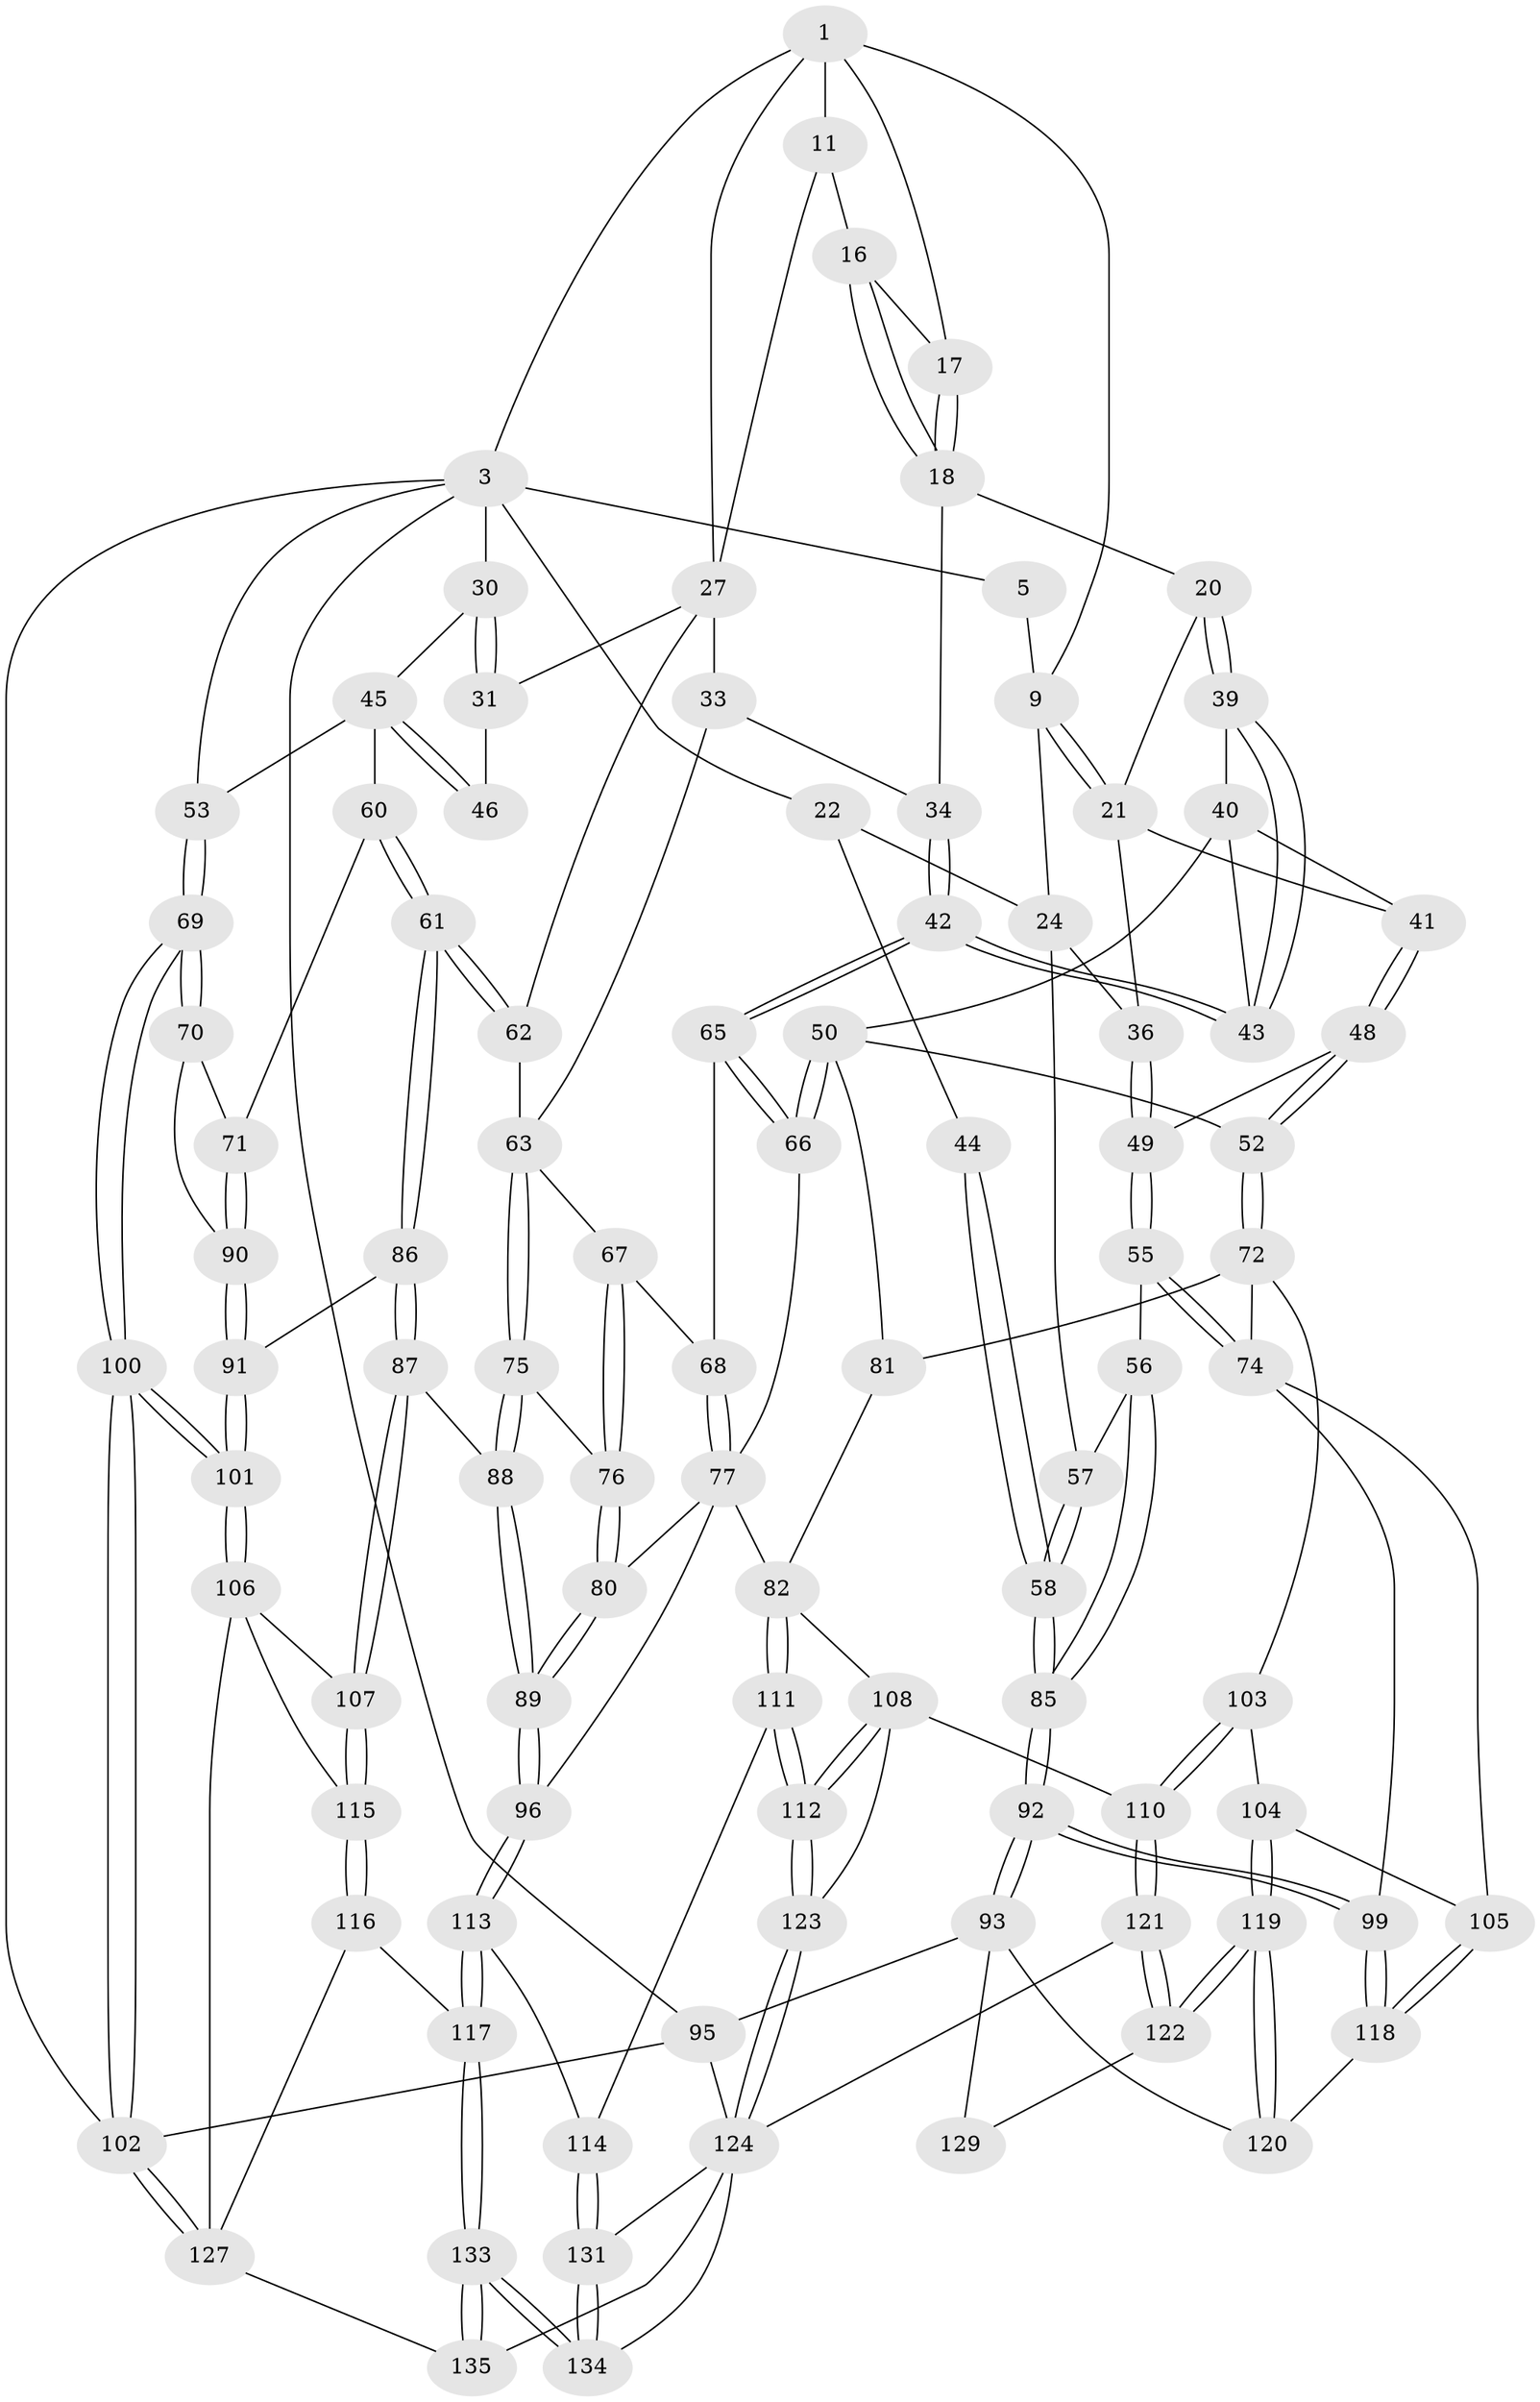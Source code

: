 // original degree distribution, {3: 0.021739130434782608, 5: 0.5144927536231884, 6: 0.2318840579710145, 4: 0.2318840579710145}
// Generated by graph-tools (version 1.1) at 2025/21/03/04/25 18:21:14]
// undirected, 96 vertices, 227 edges
graph export_dot {
graph [start="1"]
  node [color=gray90,style=filled];
  1 [pos="+0.5514096568569037+0",super="+2+7"];
  3 [pos="+1+0",super="+4+29"];
  5 [pos="+0+0",super="+6+14"];
  9 [pos="+0.32109928473599836+0.12751947988368942",super="+10"];
  11 [pos="+0.609664116940186+0.028577068024333845",super="+15"];
  16 [pos="+0.5671285675046841+0.13982023210329242"];
  17 [pos="+0.44938195624668703+0.10093849045257772"];
  18 [pos="+0.47658168080336294+0.22012857691260934",super="+19"];
  20 [pos="+0.4139034311122718+0.23994513657130007"];
  21 [pos="+0.3273572028910376+0.15629571578150794",super="+35"];
  22 [pos="+0+0.07624651300284484",super="+23"];
  24 [pos="+0.15614581123001608+0.29172196261832145",super="+25"];
  27 [pos="+0.7687401540365854+0.14584189623561297",super="+28"];
  30 [pos="+1+0.16155573716357016"];
  31 [pos="+0.901188177633216+0.1925317915626833",super="+37"];
  33 [pos="+0.5999663354747564+0.3499657383544187"];
  34 [pos="+0.599785277852938+0.350029151552554"];
  36 [pos="+0.16459615728355903+0.2946554344050628"];
  39 [pos="+0.4054532388145616+0.2707733024168877"];
  40 [pos="+0.302404749884273+0.3251171099618601",super="+47"];
  41 [pos="+0.3021348312380435+0.32509581625391853"];
  42 [pos="+0.5838478380792015+0.3650244772816648"];
  43 [pos="+0.4329494061415249+0.36701644378262854"];
  44 [pos="+0+0.26934281236212715"];
  45 [pos="+1+0.16455249618621293",super="+54"];
  46 [pos="+0.8852275010906436+0.36370975097816505"];
  48 [pos="+0.2705043564222175+0.43500694351544456"];
  49 [pos="+0.2320824896612164+0.4466692267392274"];
  50 [pos="+0.3863654401868067+0.4471391899768989",super="+51"];
  52 [pos="+0.34502334036603105+0.45907227682382257"];
  53 [pos="+1+0.4479043321189533"];
  55 [pos="+0.16832501644534698+0.5254929260237463"];
  56 [pos="+0.10897949398475656+0.4744442819237681"];
  57 [pos="+0.10092993112642361+0.36379815562494267"];
  58 [pos="+0+0.3935223881827391"];
  60 [pos="+0.8867483217306643+0.47348313788452423"];
  61 [pos="+0.8201300649158059+0.4948064504982492"];
  62 [pos="+0.7868313362336684+0.4766328362276404"];
  63 [pos="+0.7147581463933067+0.501637311981085",super="+64"];
  65 [pos="+0.5661789944135791+0.42004680139837"];
  66 [pos="+0.47819652398702817+0.523489494613043"];
  67 [pos="+0.6431002902830889+0.5100120745843869"];
  68 [pos="+0.6032636835389084+0.4983470513432831"];
  69 [pos="+1+0.5180006771291171"];
  70 [pos="+1+0.5118840898932514"];
  71 [pos="+0.8939943176627415+0.478243984319778"];
  72 [pos="+0.2532744201954969+0.5565224283850145",super="+73"];
  74 [pos="+0.1714465147620817+0.5501105783362028",super="+98"];
  75 [pos="+0.6890482742304074+0.5335326328180934"];
  76 [pos="+0.6663353340985553+0.5424307722166438"];
  77 [pos="+0.5970713777301709+0.5367156121500343",super="+78"];
  80 [pos="+0.6546940440691876+0.5593447297734061"];
  81 [pos="+0.3374863254573214+0.5618970466038471",super="+84"];
  82 [pos="+0.44240593887915697+0.635836361987426",super="+83"];
  85 [pos="+0+0.4732974828962905"];
  86 [pos="+0.7894425946268866+0.6246171580137063"];
  87 [pos="+0.777435856359327+0.6427742440825622"];
  88 [pos="+0.76869579710977+0.6420038494576795"];
  89 [pos="+0.6428156576329229+0.6559606491688871"];
  90 [pos="+0.9275961161783222+0.6167536401270565"];
  91 [pos="+0.9274957237180758+0.6177734742453687"];
  92 [pos="+0+0.6754872753639657"];
  93 [pos="+0+1",super="+128+94"];
  95 [pos="+0+1"];
  96 [pos="+0.5960131364334963+0.6840873468397621"];
  99 [pos="+0+0.6789915810784496"];
  100 [pos="+1+0.9018074239625776"];
  101 [pos="+1+0.757780108533327"];
  102 [pos="+1+1"];
  103 [pos="+0.22198009894934492+0.6751413177922478"];
  104 [pos="+0.1790303799926787+0.71915871910091"];
  105 [pos="+0.16041186278134964+0.7186226002362397"];
  106 [pos="+0.8568169482272708+0.7352254738872993",super="+126"];
  107 [pos="+0.7811813258278197+0.6518355715507511"];
  108 [pos="+0.36384209525267847+0.6887827670190305",super="+109"];
  110 [pos="+0.2814219329825558+0.7339977603193677"];
  111 [pos="+0.43580760924713313+0.7877225180249663"];
  112 [pos="+0.38941112371336517+0.813243469950341"];
  113 [pos="+0.6027077834360308+0.7562061620636578"];
  114 [pos="+0.48626032784192524+0.8074484335994441"];
  115 [pos="+0.7170124738253131+0.7945667045488539"];
  116 [pos="+0.6919435188404166+0.80943170311316"];
  117 [pos="+0.6146625634795035+0.7735923265856182"];
  118 [pos="+0.057979021974913336+0.7523833774594573"];
  119 [pos="+0.18292670357303303+0.8327051857445791"];
  120 [pos="+0.08572590913012582+0.7946615272174872"];
  121 [pos="+0.23900927179198056+0.8849439168665342"];
  122 [pos="+0.20937739840683775+0.8717059798883818"];
  123 [pos="+0.3806231769691753+0.8197354774406157"];
  124 [pos="+0.3720062563351669+0.836152742897222",super="+132+125"];
  127 [pos="+0.8865400842263795+1",super="+130"];
  129 [pos="+0.06482360405895093+0.9238041636447074"];
  131 [pos="+0.4900816206827112+0.8392287946952998"];
  133 [pos="+0.5582206384118831+0.9561665518625869"];
  134 [pos="+0.5170288298945018+0.9304140898011778",super="+136"];
  135 [pos="+0.7065188590392127+1"];
  1 -- 11 [weight=2];
  1 -- 27;
  1 -- 3;
  1 -- 9;
  1 -- 17;
  3 -- 102;
  3 -- 5;
  3 -- 22;
  3 -- 95;
  3 -- 53;
  3 -- 30;
  5 -- 9 [weight=2];
  9 -- 21;
  9 -- 21;
  9 -- 24;
  11 -- 16;
  11 -- 27;
  16 -- 17;
  16 -- 18;
  16 -- 18;
  17 -- 18;
  17 -- 18;
  18 -- 34;
  18 -- 20;
  20 -- 21;
  20 -- 39;
  20 -- 39;
  21 -- 41;
  21 -- 36;
  22 -- 44 [weight=2];
  22 -- 24;
  24 -- 36;
  24 -- 57;
  27 -- 31 [weight=2];
  27 -- 33;
  27 -- 62;
  30 -- 31;
  30 -- 31;
  30 -- 45;
  31 -- 46;
  33 -- 34;
  33 -- 63;
  34 -- 42;
  34 -- 42;
  36 -- 49;
  36 -- 49;
  39 -- 40;
  39 -- 43;
  39 -- 43;
  40 -- 41;
  40 -- 50;
  40 -- 43;
  41 -- 48;
  41 -- 48;
  42 -- 43;
  42 -- 43;
  42 -- 65;
  42 -- 65;
  44 -- 58;
  44 -- 58;
  45 -- 46 [weight=2];
  45 -- 46;
  45 -- 53;
  45 -- 60;
  48 -- 49;
  48 -- 52;
  48 -- 52;
  49 -- 55;
  49 -- 55;
  50 -- 66;
  50 -- 66;
  50 -- 81;
  50 -- 52;
  52 -- 72;
  52 -- 72;
  53 -- 69;
  53 -- 69;
  55 -- 56;
  55 -- 74;
  55 -- 74;
  56 -- 57;
  56 -- 85;
  56 -- 85;
  57 -- 58;
  57 -- 58;
  58 -- 85;
  58 -- 85;
  60 -- 61;
  60 -- 61;
  60 -- 71;
  61 -- 62;
  61 -- 62;
  61 -- 86;
  61 -- 86;
  62 -- 63;
  63 -- 75;
  63 -- 75;
  63 -- 67;
  65 -- 66;
  65 -- 66;
  65 -- 68;
  66 -- 77;
  67 -- 68;
  67 -- 76;
  67 -- 76;
  68 -- 77;
  68 -- 77;
  69 -- 70;
  69 -- 70;
  69 -- 100;
  69 -- 100;
  70 -- 71;
  70 -- 90;
  71 -- 90;
  71 -- 90;
  72 -- 81 [weight=2];
  72 -- 74;
  72 -- 103;
  74 -- 105;
  74 -- 99;
  75 -- 76;
  75 -- 88;
  75 -- 88;
  76 -- 80;
  76 -- 80;
  77 -- 80;
  77 -- 96;
  77 -- 82;
  80 -- 89;
  80 -- 89;
  81 -- 82;
  82 -- 111;
  82 -- 111;
  82 -- 108;
  85 -- 92;
  85 -- 92;
  86 -- 87;
  86 -- 87;
  86 -- 91;
  87 -- 88;
  87 -- 107;
  87 -- 107;
  88 -- 89;
  88 -- 89;
  89 -- 96;
  89 -- 96;
  90 -- 91;
  90 -- 91;
  91 -- 101;
  91 -- 101;
  92 -- 93;
  92 -- 93;
  92 -- 99;
  92 -- 99;
  93 -- 120;
  93 -- 129 [weight=2];
  93 -- 95;
  95 -- 102;
  95 -- 124;
  96 -- 113;
  96 -- 113;
  99 -- 118;
  99 -- 118;
  100 -- 101;
  100 -- 101;
  100 -- 102;
  100 -- 102;
  101 -- 106;
  101 -- 106;
  102 -- 127;
  102 -- 127;
  103 -- 104;
  103 -- 110;
  103 -- 110;
  104 -- 105;
  104 -- 119;
  104 -- 119;
  105 -- 118;
  105 -- 118;
  106 -- 107;
  106 -- 115;
  106 -- 127;
  107 -- 115;
  107 -- 115;
  108 -- 112;
  108 -- 112;
  108 -- 123;
  108 -- 110;
  110 -- 121;
  110 -- 121;
  111 -- 112;
  111 -- 112;
  111 -- 114;
  112 -- 123;
  112 -- 123;
  113 -- 114;
  113 -- 117;
  113 -- 117;
  114 -- 131;
  114 -- 131;
  115 -- 116;
  115 -- 116;
  116 -- 117;
  116 -- 127;
  117 -- 133;
  117 -- 133;
  118 -- 120;
  119 -- 120;
  119 -- 120;
  119 -- 122;
  119 -- 122;
  121 -- 122;
  121 -- 122;
  121 -- 124;
  122 -- 129;
  123 -- 124;
  123 -- 124;
  124 -- 131;
  124 -- 135;
  124 -- 134 [weight=2];
  127 -- 135;
  131 -- 134;
  131 -- 134;
  133 -- 134;
  133 -- 134;
  133 -- 135;
  133 -- 135;
}
